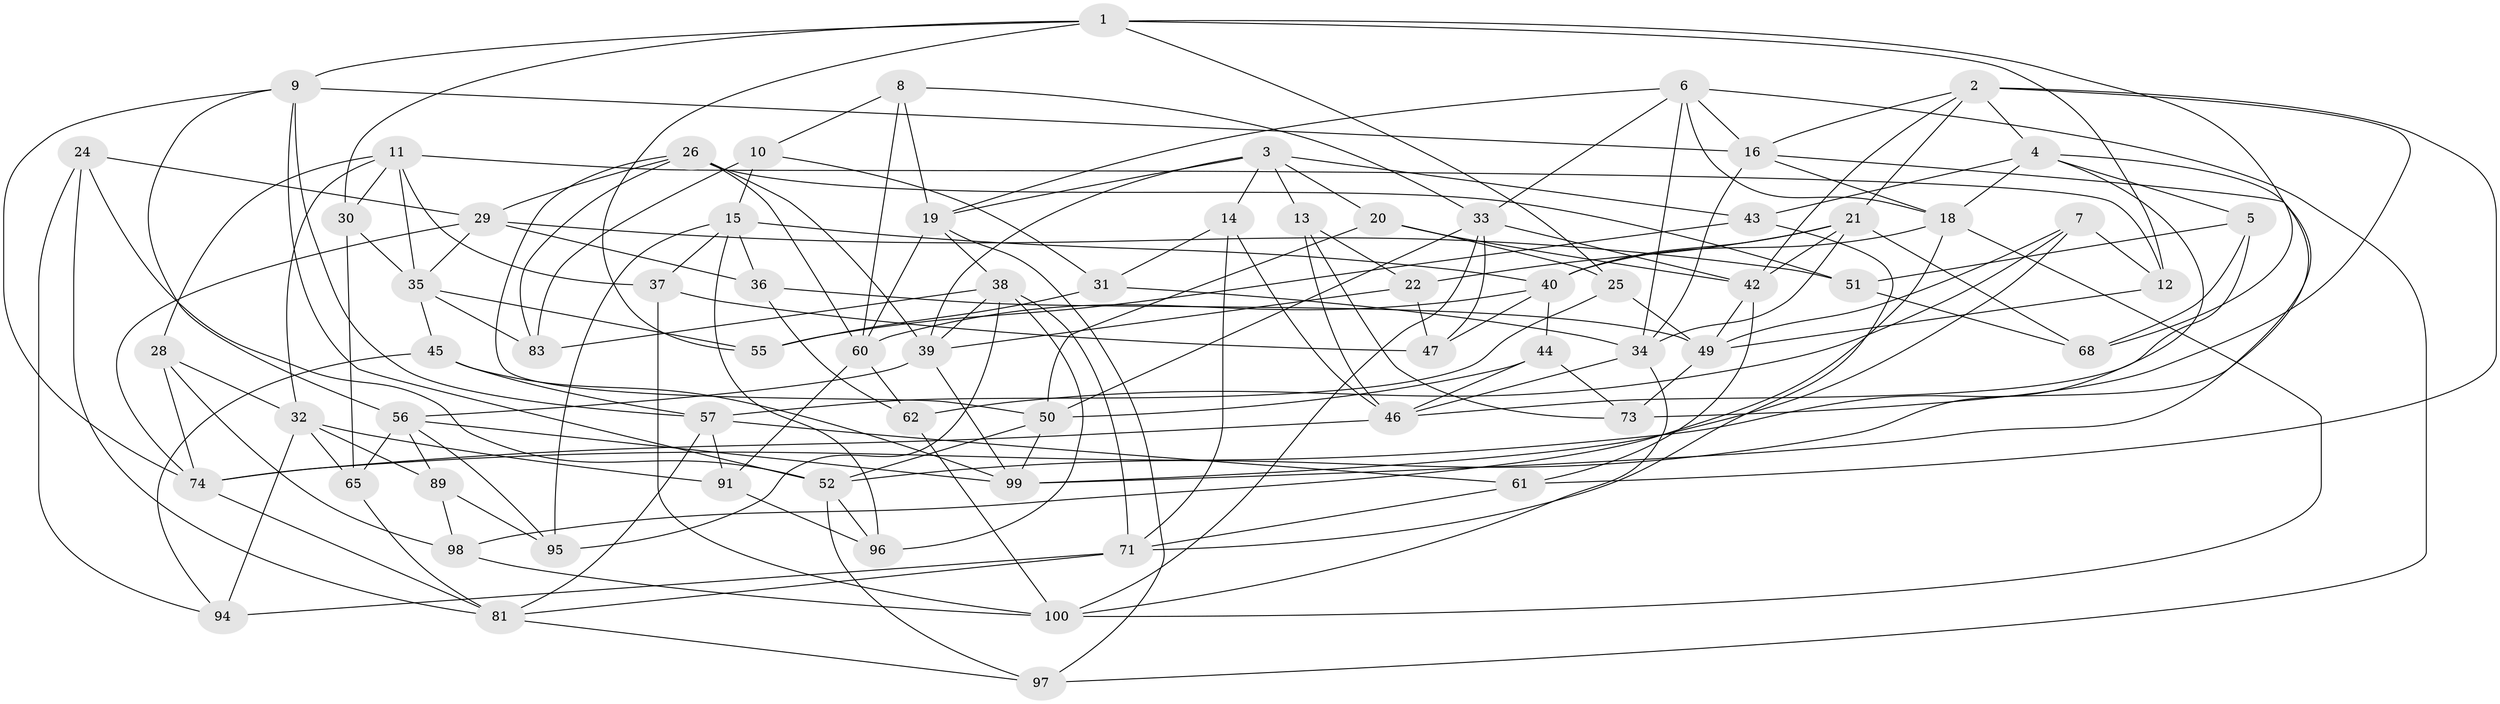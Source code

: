 // original degree distribution, {4: 1.0}
// Generated by graph-tools (version 1.1) at 2025/11/02/27/25 16:11:49]
// undirected, 69 vertices, 172 edges
graph export_dot {
graph [start="1"]
  node [color=gray90,style=filled];
  1 [super="+84"];
  2 [super="+58"];
  3 [super="+87"];
  4 [super="+17"];
  5;
  6 [super="+69"];
  7;
  8;
  9 [super="+88"];
  10;
  11 [super="+90"];
  12;
  13;
  14;
  15 [super="+53"];
  16 [super="+41"];
  18 [super="+27"];
  19 [super="+102"];
  20;
  21 [super="+23"];
  22;
  24;
  25;
  26 [super="+92"];
  28;
  29 [super="+63"];
  30;
  31;
  32 [super="+80"];
  33 [super="+59"];
  34 [super="+67"];
  35 [super="+48"];
  36;
  37;
  38 [super="+82"];
  39 [super="+70"];
  40 [super="+66"];
  42 [super="+54"];
  43;
  44;
  45;
  46 [super="+93"];
  47;
  49 [super="+64"];
  50 [super="+78"];
  51;
  52 [super="+77"];
  55;
  56 [super="+86"];
  57 [super="+75"];
  60 [super="+79"];
  61;
  62;
  65;
  68;
  71 [super="+72"];
  73;
  74 [super="+76"];
  81 [super="+85"];
  83;
  89;
  91;
  94;
  95;
  96;
  97;
  98;
  99 [super="+101"];
  100 [super="+103"];
  1 -- 55;
  1 -- 68;
  1 -- 12;
  1 -- 9;
  1 -- 30;
  1 -- 25;
  2 -- 21;
  2 -- 61;
  2 -- 73;
  2 -- 4;
  2 -- 16;
  2 -- 42;
  3 -- 13;
  3 -- 20;
  3 -- 19;
  3 -- 43;
  3 -- 14;
  3 -- 39;
  4 -- 18;
  4 -- 43;
  4 -- 5;
  4 -- 52;
  4 -- 74;
  5 -- 51;
  5 -- 68;
  5 -- 46;
  6 -- 33;
  6 -- 97;
  6 -- 18;
  6 -- 16;
  6 -- 34;
  6 -- 19;
  7 -- 12;
  7 -- 62;
  7 -- 99;
  7 -- 49;
  8 -- 33;
  8 -- 19;
  8 -- 10;
  8 -- 60;
  9 -- 56;
  9 -- 74;
  9 -- 16;
  9 -- 57;
  9 -- 52;
  10 -- 31;
  10 -- 83;
  10 -- 15;
  11 -- 28;
  11 -- 35;
  11 -- 32;
  11 -- 12;
  11 -- 37;
  11 -- 30;
  12 -- 49;
  13 -- 73;
  13 -- 22;
  13 -- 46;
  14 -- 31;
  14 -- 46;
  14 -- 71;
  15 -- 37;
  15 -- 96;
  15 -- 36;
  15 -- 95;
  15 -- 40;
  16 -- 34;
  16 -- 99;
  16 -- 18;
  18 -- 98;
  18 -- 100;
  18 -- 40;
  19 -- 60;
  19 -- 97;
  19 -- 38;
  20 -- 25;
  20 -- 42;
  20 -- 50;
  21 -- 34;
  21 -- 68;
  21 -- 40;
  21 -- 42;
  21 -- 22;
  22 -- 39;
  22 -- 47;
  24 -- 94;
  24 -- 52;
  24 -- 81;
  24 -- 29;
  25 -- 57;
  25 -- 49;
  26 -- 83;
  26 -- 29;
  26 -- 50;
  26 -- 51;
  26 -- 60;
  26 -- 39;
  28 -- 98;
  28 -- 74;
  28 -- 32;
  29 -- 35;
  29 -- 51;
  29 -- 36;
  29 -- 74;
  30 -- 65;
  30 -- 35;
  31 -- 55;
  31 -- 34;
  32 -- 65;
  32 -- 89;
  32 -- 91;
  32 -- 94;
  33 -- 47;
  33 -- 100;
  33 -- 50;
  33 -- 42;
  34 -- 100;
  34 -- 46;
  35 -- 45;
  35 -- 83;
  35 -- 55;
  36 -- 62;
  36 -- 49;
  37 -- 100;
  37 -- 47;
  38 -- 95;
  38 -- 71;
  38 -- 83;
  38 -- 96;
  38 -- 39;
  39 -- 99;
  39 -- 56;
  40 -- 47;
  40 -- 60;
  40 -- 44;
  42 -- 61;
  42 -- 49;
  43 -- 71;
  43 -- 55;
  44 -- 73;
  44 -- 46;
  44 -- 50;
  45 -- 94;
  45 -- 99;
  45 -- 57;
  46 -- 74;
  49 -- 73;
  50 -- 52;
  50 -- 99;
  51 -- 68;
  52 -- 97;
  52 -- 96;
  56 -- 99;
  56 -- 65;
  56 -- 89;
  56 -- 95;
  57 -- 61;
  57 -- 81;
  57 -- 91;
  60 -- 62;
  60 -- 91;
  61 -- 71;
  62 -- 100;
  65 -- 81;
  71 -- 94;
  71 -- 81;
  74 -- 81;
  81 -- 97;
  89 -- 98;
  89 -- 95;
  91 -- 96;
  98 -- 100;
}
